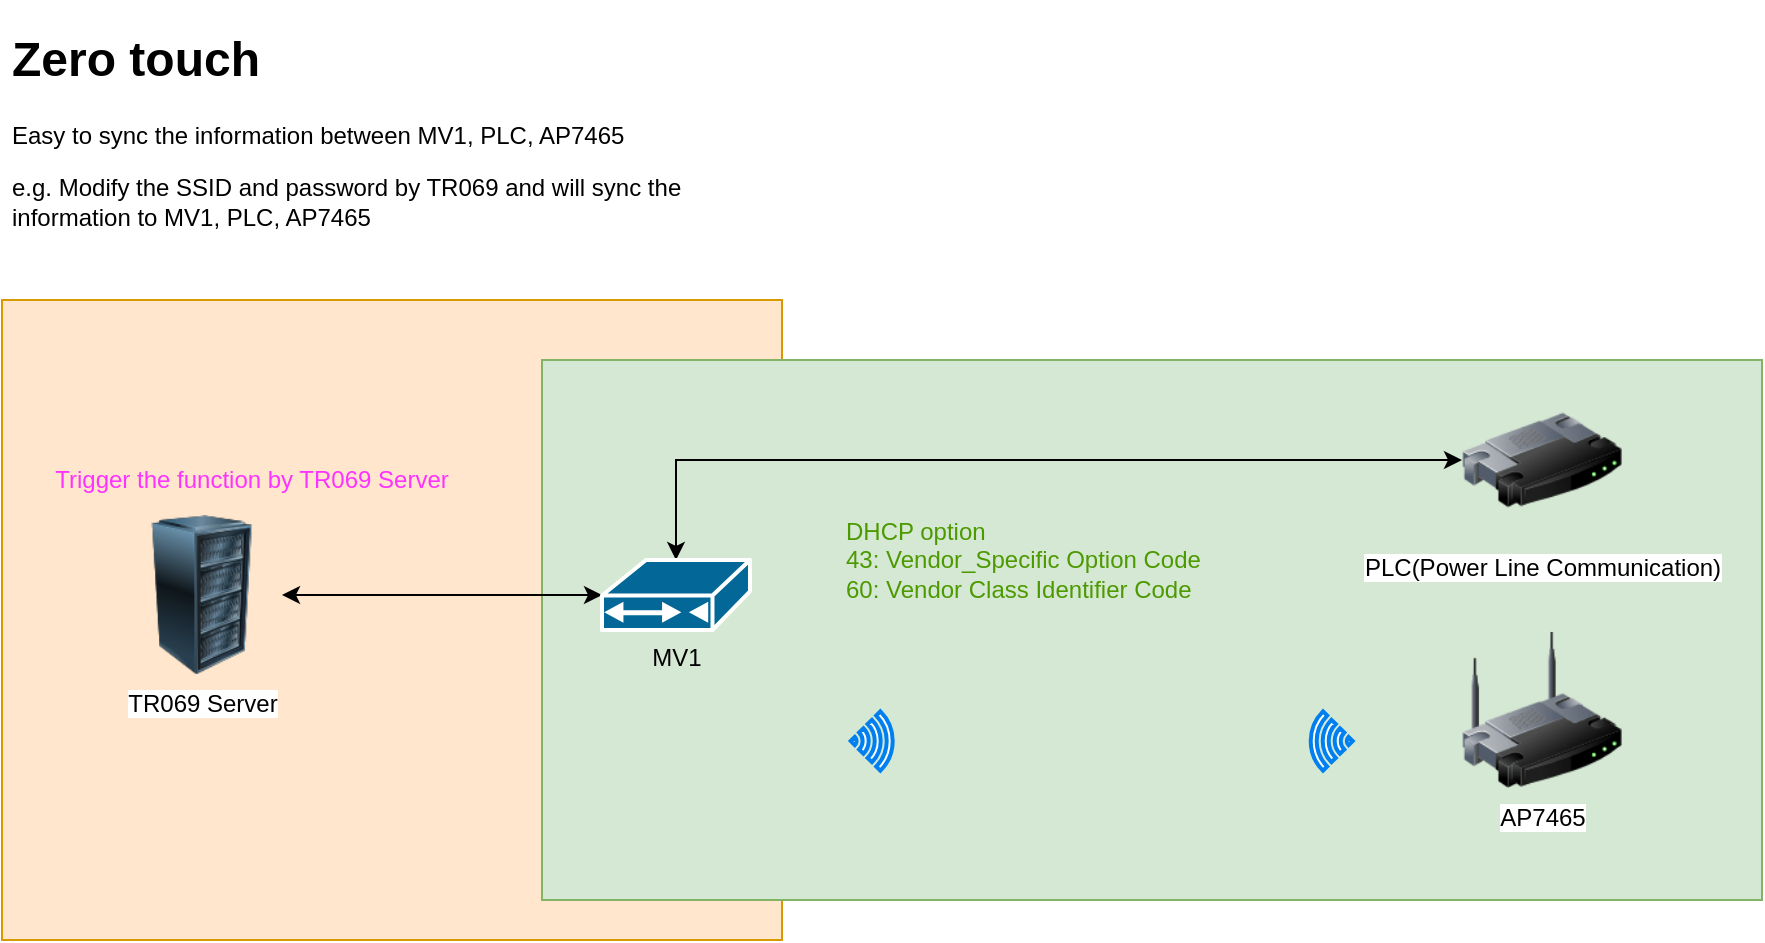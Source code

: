 <mxfile version="13.5.1" type="device"><diagram id="o6iTAh3Bx0nXiQKg0Bmd" name="Page-1"><mxGraphModel dx="1913" dy="806" grid="1" gridSize="10" guides="1" tooltips="1" connect="1" arrows="1" fold="1" page="1" pageScale="1" pageWidth="827" pageHeight="1169" math="0" shadow="0"><root><mxCell id="0"/><mxCell id="1" parent="0"/><mxCell id="8qSt4J-Y-8OUbQ71YMaA-12" value="" style="rounded=0;whiteSpace=wrap;html=1;fillColor=#ffe6cc;strokeColor=#d79b00;" vertex="1" parent="1"><mxGeometry x="-60" y="220" width="390" height="320" as="geometry"/></mxCell><mxCell id="8qSt4J-Y-8OUbQ71YMaA-9" value="" style="rounded=0;whiteSpace=wrap;html=1;fillColor=#d5e8d4;strokeColor=#82b366;" vertex="1" parent="1"><mxGeometry x="210" y="250" width="610" height="270" as="geometry"/></mxCell><mxCell id="8qSt4J-Y-8OUbQ71YMaA-6" style="edgeStyle=orthogonalEdgeStyle;rounded=0;orthogonalLoop=1;jettySize=auto;html=1;exitX=0.5;exitY=0;exitDx=0;exitDy=0;exitPerimeter=0;entryX=0;entryY=0.5;entryDx=0;entryDy=0;startArrow=classic;startFill=1;" edge="1" parent="1" source="8qSt4J-Y-8OUbQ71YMaA-1" target="8qSt4J-Y-8OUbQ71YMaA-5"><mxGeometry relative="1" as="geometry"/></mxCell><mxCell id="8qSt4J-Y-8OUbQ71YMaA-11" style="edgeStyle=orthogonalEdgeStyle;rounded=0;orthogonalLoop=1;jettySize=auto;html=1;exitX=0;exitY=0.5;exitDx=0;exitDy=0;exitPerimeter=0;entryX=1;entryY=0.5;entryDx=0;entryDy=0;startArrow=classic;startFill=1;" edge="1" parent="1" source="8qSt4J-Y-8OUbQ71YMaA-1" target="8qSt4J-Y-8OUbQ71YMaA-3"><mxGeometry relative="1" as="geometry"/></mxCell><mxCell id="8qSt4J-Y-8OUbQ71YMaA-1" value="MV1" style="shape=mxgraph.cisco.modems_and_phones.cable_modem;html=1;dashed=0;fillColor=#036897;strokeColor=#ffffff;strokeWidth=2;verticalLabelPosition=bottom;verticalAlign=top" vertex="1" parent="1"><mxGeometry x="240" y="350" width="74" height="35" as="geometry"/></mxCell><mxCell id="8qSt4J-Y-8OUbQ71YMaA-2" value="AP7465" style="image;html=1;image=img/lib/clip_art/networking/Wireless_Router_128x128.png" vertex="1" parent="1"><mxGeometry x="670" y="385" width="80" height="80" as="geometry"/></mxCell><mxCell id="8qSt4J-Y-8OUbQ71YMaA-3" value="TR069 Server" style="image;html=1;image=img/lib/clip_art/computers/Server_Rack_128x128.png" vertex="1" parent="1"><mxGeometry y="327.5" width="80" height="80" as="geometry"/></mxCell><mxCell id="8qSt4J-Y-8OUbQ71YMaA-4" value="&lt;h1&gt;Zero touch&lt;/h1&gt;&lt;p&gt;Easy to sync the information between MV1, PLC, AP7465&lt;/p&gt;&lt;p&gt;e.g. Modify the SSID and password by TR069 and will sync the information to MV1, PLC, AP7465&lt;/p&gt;" style="text;html=1;strokeColor=none;fillColor=none;spacing=5;spacingTop=-20;whiteSpace=wrap;overflow=hidden;rounded=0;" vertex="1" parent="1"><mxGeometry x="-60" y="80" width="360" height="120" as="geometry"/></mxCell><mxCell id="8qSt4J-Y-8OUbQ71YMaA-5" value="PLC(Power Line Communication)" style="image;html=1;image=img/lib/clip_art/networking/Router_128x128.png" vertex="1" parent="1"><mxGeometry x="670" y="260" width="80" height="80" as="geometry"/></mxCell><mxCell id="8qSt4J-Y-8OUbQ71YMaA-7" value="" style="html=1;verticalLabelPosition=bottom;align=center;labelBackgroundColor=#ffffff;verticalAlign=top;strokeWidth=2;strokeColor=#0080F0;shadow=0;dashed=0;shape=mxgraph.ios7.icons.wifi;pointerEvents=1;rotation=-90;" vertex="1" parent="1"><mxGeometry x="590" y="430" width="29.7" height="21" as="geometry"/></mxCell><mxCell id="8qSt4J-Y-8OUbQ71YMaA-8" value="" style="html=1;verticalLabelPosition=bottom;align=center;labelBackgroundColor=#ffffff;verticalAlign=top;strokeWidth=2;strokeColor=#0080F0;shadow=0;dashed=0;shape=mxgraph.ios7.icons.wifi;pointerEvents=1;rotation=90;" vertex="1" parent="1"><mxGeometry x="360" y="430" width="29.7" height="21" as="geometry"/></mxCell><mxCell id="8qSt4J-Y-8OUbQ71YMaA-14" value="&lt;font color=&quot;#ff33ff&quot;&gt;Trigger the function by TR069 Server&lt;/font&gt;" style="text;html=1;strokeColor=none;fillColor=none;align=center;verticalAlign=middle;whiteSpace=wrap;rounded=0;" vertex="1" parent="1"><mxGeometry x="-40" y="300" width="210" height="20" as="geometry"/></mxCell><mxCell id="8qSt4J-Y-8OUbQ71YMaA-15" value="&lt;span&gt;DHCP option&lt;/span&gt;&lt;br&gt;&lt;span&gt;43: Vendor_Specific Option Code&lt;/span&gt;&lt;br&gt;&lt;div&gt;&lt;span&gt;60: Vendor Class Identifier Code&lt;/span&gt;&lt;/div&gt;" style="text;html=1;strokeColor=none;fillColor=none;align=left;verticalAlign=middle;whiteSpace=wrap;rounded=0;fontColor=#4D9900;" vertex="1" parent="1"><mxGeometry x="359.7" y="310" width="260" height="80" as="geometry"/></mxCell></root></mxGraphModel></diagram></mxfile>